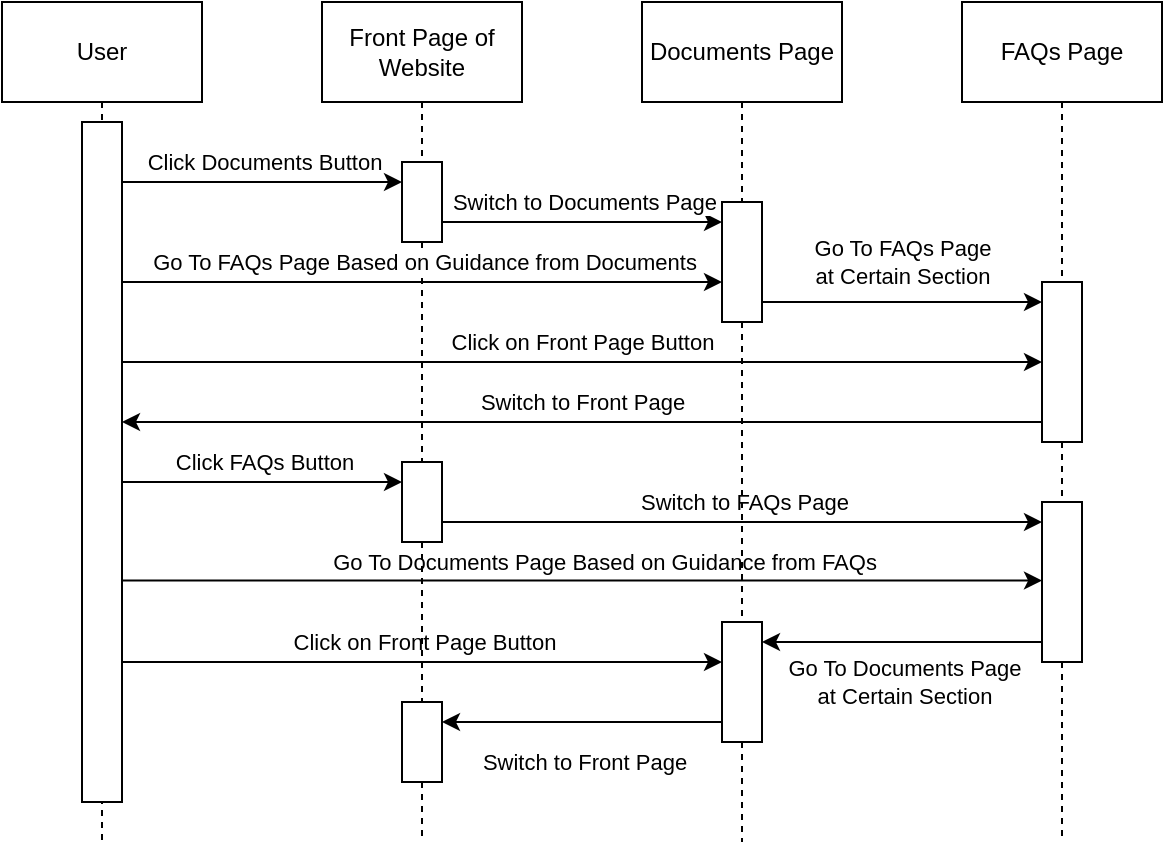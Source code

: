 <mxfile>
    <diagram id="Yf7Ss8ycTkI99_R5utLM" name="Page-1">
        <mxGraphModel dx="669" dy="496" grid="1" gridSize="10" guides="1" tooltips="1" connect="1" arrows="1" fold="1" page="1" pageScale="1" pageWidth="850" pageHeight="1100" math="0" shadow="0">
            <root>
                <mxCell id="0"/>
                <mxCell id="1" parent="0"/>
                <mxCell id="4" style="edgeStyle=none;html=1;exitX=0.5;exitY=1;exitDx=0;exitDy=0;endArrow=none;endFill=0;dashed=1;" parent="1" source="2" edge="1">
                    <mxGeometry relative="1" as="geometry">
                        <mxPoint x="120" y="480" as="targetPoint"/>
                    </mxGeometry>
                </mxCell>
                <mxCell id="2" value="User" style="whiteSpace=wrap;html=1;" parent="1" vertex="1">
                    <mxGeometry x="70" y="60" width="100" height="50" as="geometry"/>
                </mxCell>
                <mxCell id="5" style="edgeStyle=none;html=1;exitX=0.5;exitY=1;exitDx=0;exitDy=0;endArrow=none;endFill=0;dashed=1;" parent="1" source="63" edge="1">
                    <mxGeometry relative="1" as="geometry">
                        <mxPoint x="280" y="480" as="targetPoint"/>
                    </mxGeometry>
                </mxCell>
                <mxCell id="6" value="Front Page of Website" style="whiteSpace=wrap;html=1;" parent="1" vertex="1">
                    <mxGeometry x="230" y="60" width="100" height="50" as="geometry"/>
                </mxCell>
                <mxCell id="7" style="edgeStyle=none;html=1;exitX=0.5;exitY=1;exitDx=0;exitDy=0;endArrow=none;endFill=0;dashed=1;" parent="1" source="57" edge="1">
                    <mxGeometry relative="1" as="geometry">
                        <mxPoint x="440" y="480" as="targetPoint"/>
                    </mxGeometry>
                </mxCell>
                <mxCell id="8" value="Documents Page" style="whiteSpace=wrap;html=1;" parent="1" vertex="1">
                    <mxGeometry x="390" y="60" width="100" height="50" as="geometry"/>
                </mxCell>
                <mxCell id="9" style="edgeStyle=none;html=1;exitX=0.5;exitY=1;exitDx=0;exitDy=0;endArrow=none;endFill=0;dashed=1;" parent="1" source="51" edge="1">
                    <mxGeometry relative="1" as="geometry">
                        <mxPoint x="600" y="480" as="targetPoint"/>
                    </mxGeometry>
                </mxCell>
                <mxCell id="10" value="FAQs Page" style="whiteSpace=wrap;html=1;" parent="1" vertex="1">
                    <mxGeometry x="550" y="60" width="100" height="50" as="geometry"/>
                </mxCell>
                <mxCell id="13" value="" style="whiteSpace=wrap;html=1;" parent="1" vertex="1">
                    <mxGeometry x="110" y="120" width="20" height="340" as="geometry"/>
                </mxCell>
                <mxCell id="15" value="" style="edgeStyle=none;html=1;exitX=0.5;exitY=1;exitDx=0;exitDy=0;endArrow=none;endFill=0;dashed=1;" parent="1" source="6" target="14" edge="1">
                    <mxGeometry relative="1" as="geometry">
                        <mxPoint x="280" y="440" as="targetPoint"/>
                        <mxPoint x="280" y="110" as="sourcePoint"/>
                    </mxGeometry>
                </mxCell>
                <mxCell id="14" value="" style="whiteSpace=wrap;html=1;" parent="1" vertex="1">
                    <mxGeometry x="270" y="140" width="20" height="40" as="geometry"/>
                </mxCell>
                <mxCell id="16" value="" style="edgeStyle=none;orthogonalLoop=1;jettySize=auto;html=1;entryX=0;entryY=0.25;entryDx=0;entryDy=0;" parent="1" target="14" edge="1">
                    <mxGeometry width="80" relative="1" as="geometry">
                        <mxPoint x="130" y="150" as="sourcePoint"/>
                        <mxPoint x="210" y="150" as="targetPoint"/>
                        <Array as="points"/>
                    </mxGeometry>
                </mxCell>
                <mxCell id="17" value="Click Document&lt;span style=&quot;background-color: light-dark(#ffffff, var(--ge-dark-color, #121212));&quot;&gt;s Button&lt;/span&gt;" style="edgeLabel;html=1;align=center;verticalAlign=middle;resizable=0;points=[];" parent="16" vertex="1" connectable="0">
                    <mxGeometry x="0.135" relative="1" as="geometry">
                        <mxPoint x="-9" y="-10" as="offset"/>
                    </mxGeometry>
                </mxCell>
                <mxCell id="20" value="" style="edgeStyle=none;html=1;exitX=0.5;exitY=1;exitDx=0;exitDy=0;endArrow=none;endFill=0;dashed=1;" parent="1" source="8" target="18" edge="1">
                    <mxGeometry relative="1" as="geometry">
                        <mxPoint x="440" y="440" as="targetPoint"/>
                        <mxPoint x="440" y="110" as="sourcePoint"/>
                    </mxGeometry>
                </mxCell>
                <mxCell id="18" value="" style="whiteSpace=wrap;html=1;" parent="1" vertex="1">
                    <mxGeometry x="430" y="160" width="20" height="60" as="geometry"/>
                </mxCell>
                <mxCell id="21" value="" style="edgeStyle=none;orthogonalLoop=1;jettySize=auto;html=1;entryX=0;entryY=0.25;entryDx=0;entryDy=0;" parent="1" edge="1">
                    <mxGeometry width="80" relative="1" as="geometry">
                        <mxPoint x="290" y="170" as="sourcePoint"/>
                        <mxPoint x="430" y="170" as="targetPoint"/>
                        <Array as="points"/>
                    </mxGeometry>
                </mxCell>
                <mxCell id="22" value="Switch to Documents Page" style="edgeLabel;html=1;align=center;verticalAlign=middle;resizable=0;points=[];" parent="21" vertex="1" connectable="0">
                    <mxGeometry x="0.135" relative="1" as="geometry">
                        <mxPoint x="-9" y="-10" as="offset"/>
                    </mxGeometry>
                </mxCell>
                <mxCell id="27" value="" style="edgeStyle=none;html=1;exitX=0.5;exitY=1;exitDx=0;exitDy=0;endArrow=none;endFill=0;dashed=1;" parent="1" source="10" target="25" edge="1">
                    <mxGeometry relative="1" as="geometry">
                        <mxPoint x="600" y="440" as="targetPoint"/>
                        <mxPoint x="600" y="110" as="sourcePoint"/>
                    </mxGeometry>
                </mxCell>
                <mxCell id="25" value="" style="whiteSpace=wrap;html=1;" parent="1" vertex="1">
                    <mxGeometry x="590" y="200" width="20" height="80" as="geometry"/>
                </mxCell>
                <mxCell id="29" value="" style="edgeStyle=none;html=1;exitX=0.5;exitY=1;exitDx=0;exitDy=0;endArrow=none;endFill=0;dashed=1;" parent="1" source="14" target="28" edge="1">
                    <mxGeometry relative="1" as="geometry">
                        <mxPoint x="280" y="440" as="targetPoint"/>
                        <mxPoint x="280" y="180" as="sourcePoint"/>
                    </mxGeometry>
                </mxCell>
                <mxCell id="28" value="" style="whiteSpace=wrap;html=1;" parent="1" vertex="1">
                    <mxGeometry x="270" y="290" width="20" height="40" as="geometry"/>
                </mxCell>
                <mxCell id="30" value="" style="edgeStyle=none;orthogonalLoop=1;jettySize=auto;html=1;entryX=0;entryY=0.25;entryDx=0;entryDy=0;" parent="1" edge="1">
                    <mxGeometry width="80" relative="1" as="geometry">
                        <mxPoint x="450" y="210" as="sourcePoint"/>
                        <mxPoint x="590" y="210" as="targetPoint"/>
                        <Array as="points"/>
                    </mxGeometry>
                </mxCell>
                <mxCell id="31" value="Go To FAQs Page&lt;div&gt;at Certain Section&lt;/div&gt;" style="edgeLabel;html=1;align=center;verticalAlign=middle;resizable=0;points=[];" parent="30" vertex="1" connectable="0">
                    <mxGeometry x="0.135" relative="1" as="geometry">
                        <mxPoint x="-10" y="-20" as="offset"/>
                    </mxGeometry>
                </mxCell>
                <mxCell id="40" value="" style="edgeStyle=none;orthogonalLoop=1;jettySize=auto;html=1;" parent="1" edge="1">
                    <mxGeometry width="80" relative="1" as="geometry">
                        <mxPoint x="590" y="270" as="sourcePoint"/>
                        <mxPoint x="130" y="270" as="targetPoint"/>
                        <Array as="points"/>
                    </mxGeometry>
                </mxCell>
                <mxCell id="41" value="Switch to Front Page" style="edgeLabel;html=1;align=center;verticalAlign=middle;resizable=0;points=[];" parent="40" vertex="1" connectable="0">
                    <mxGeometry x="0.135" relative="1" as="geometry">
                        <mxPoint x="31" y="-10" as="offset"/>
                    </mxGeometry>
                </mxCell>
                <mxCell id="42" value="" style="edgeStyle=none;orthogonalLoop=1;jettySize=auto;html=1;" edge="1" parent="1">
                    <mxGeometry width="80" relative="1" as="geometry">
                        <mxPoint x="130" y="200" as="sourcePoint"/>
                        <mxPoint x="430" y="200" as="targetPoint"/>
                        <Array as="points"/>
                    </mxGeometry>
                </mxCell>
                <mxCell id="43" value="Go To FAQs Page Based on Guidance from Documents" style="edgeLabel;html=1;align=center;verticalAlign=middle;resizable=0;points=[];" vertex="1" connectable="0" parent="42">
                    <mxGeometry x="0.135" relative="1" as="geometry">
                        <mxPoint x="-20" y="-10" as="offset"/>
                    </mxGeometry>
                </mxCell>
                <mxCell id="44" value="" style="edgeStyle=none;orthogonalLoop=1;jettySize=auto;html=1;" edge="1" parent="1">
                    <mxGeometry width="80" relative="1" as="geometry">
                        <mxPoint x="130" y="240" as="sourcePoint"/>
                        <mxPoint x="590" y="240" as="targetPoint"/>
                        <Array as="points"/>
                    </mxGeometry>
                </mxCell>
                <mxCell id="45" value="Click on Front Page Button" style="edgeLabel;html=1;align=center;verticalAlign=middle;resizable=0;points=[];" vertex="1" connectable="0" parent="44">
                    <mxGeometry x="0.135" relative="1" as="geometry">
                        <mxPoint x="-31" y="-10" as="offset"/>
                    </mxGeometry>
                </mxCell>
                <mxCell id="46" value="" style="edgeStyle=none;orthogonalLoop=1;jettySize=auto;html=1;entryX=0;entryY=0.25;entryDx=0;entryDy=0;" edge="1" parent="1">
                    <mxGeometry width="80" relative="1" as="geometry">
                        <mxPoint x="130" y="300" as="sourcePoint"/>
                        <mxPoint x="270" y="300" as="targetPoint"/>
                        <Array as="points"/>
                    </mxGeometry>
                </mxCell>
                <mxCell id="47" value="Click FAQs&lt;span style=&quot;background-color: light-dark(#ffffff, var(--ge-dark-color, #121212));&quot;&gt;&amp;nbsp;Button&lt;/span&gt;" style="edgeLabel;html=1;align=center;verticalAlign=middle;resizable=0;points=[];" vertex="1" connectable="0" parent="46">
                    <mxGeometry x="0.135" relative="1" as="geometry">
                        <mxPoint x="-9" y="-10" as="offset"/>
                    </mxGeometry>
                </mxCell>
                <mxCell id="49" value="" style="edgeStyle=none;orthogonalLoop=1;jettySize=auto;html=1;" edge="1" parent="1">
                    <mxGeometry width="80" relative="1" as="geometry">
                        <mxPoint x="290" y="320" as="sourcePoint"/>
                        <mxPoint x="590" y="320" as="targetPoint"/>
                        <Array as="points"/>
                    </mxGeometry>
                </mxCell>
                <mxCell id="50" value="Switch to FAQs Page" style="edgeLabel;html=1;align=center;verticalAlign=middle;resizable=0;points=[];" vertex="1" connectable="0" parent="49">
                    <mxGeometry x="0.135" relative="1" as="geometry">
                        <mxPoint x="-20" y="-10" as="offset"/>
                    </mxGeometry>
                </mxCell>
                <mxCell id="52" value="" style="edgeStyle=none;html=1;exitX=0.5;exitY=1;exitDx=0;exitDy=0;endArrow=none;endFill=0;dashed=1;" edge="1" parent="1" source="25" target="51">
                    <mxGeometry relative="1" as="geometry">
                        <mxPoint x="600" y="440" as="targetPoint"/>
                        <mxPoint x="600" y="280" as="sourcePoint"/>
                    </mxGeometry>
                </mxCell>
                <mxCell id="51" value="" style="whiteSpace=wrap;html=1;" vertex="1" parent="1">
                    <mxGeometry x="590" y="310" width="20" height="80" as="geometry"/>
                </mxCell>
                <mxCell id="53" value="" style="edgeStyle=none;orthogonalLoop=1;jettySize=auto;html=1;" edge="1" parent="1">
                    <mxGeometry width="80" relative="1" as="geometry">
                        <mxPoint x="130" y="349.29" as="sourcePoint"/>
                        <mxPoint x="590" y="349.29" as="targetPoint"/>
                        <Array as="points"/>
                    </mxGeometry>
                </mxCell>
                <mxCell id="54" value="Go To Documents Page Based on Guidance from FAQs" style="edgeLabel;html=1;align=center;verticalAlign=middle;resizable=0;points=[];" vertex="1" connectable="0" parent="53">
                    <mxGeometry x="0.135" relative="1" as="geometry">
                        <mxPoint x="-20" y="-10" as="offset"/>
                    </mxGeometry>
                </mxCell>
                <mxCell id="55" value="" style="edgeStyle=none;orthogonalLoop=1;jettySize=auto;html=1;" edge="1" parent="1">
                    <mxGeometry width="80" relative="1" as="geometry">
                        <mxPoint x="590" y="380" as="sourcePoint"/>
                        <mxPoint x="450" y="380" as="targetPoint"/>
                        <Array as="points"/>
                    </mxGeometry>
                </mxCell>
                <mxCell id="56" value="Go To Documents Page&lt;div&gt;at Certain Section&lt;/div&gt;" style="edgeLabel;html=1;align=center;verticalAlign=middle;resizable=0;points=[];" vertex="1" connectable="0" parent="55">
                    <mxGeometry x="0.135" relative="1" as="geometry">
                        <mxPoint x="10" y="20" as="offset"/>
                    </mxGeometry>
                </mxCell>
                <mxCell id="58" value="" style="edgeStyle=none;html=1;exitX=0.5;exitY=1;exitDx=0;exitDy=0;endArrow=none;endFill=0;dashed=1;" edge="1" parent="1" source="18" target="57">
                    <mxGeometry relative="1" as="geometry">
                        <mxPoint x="440" y="440" as="targetPoint"/>
                        <mxPoint x="440" y="220" as="sourcePoint"/>
                    </mxGeometry>
                </mxCell>
                <mxCell id="57" value="" style="whiteSpace=wrap;html=1;" vertex="1" parent="1">
                    <mxGeometry x="430" y="370" width="20" height="60" as="geometry"/>
                </mxCell>
                <mxCell id="59" value="" style="edgeStyle=none;orthogonalLoop=1;jettySize=auto;html=1;" edge="1" parent="1">
                    <mxGeometry width="80" relative="1" as="geometry">
                        <mxPoint x="130" y="390" as="sourcePoint"/>
                        <mxPoint x="430" y="390" as="targetPoint"/>
                        <Array as="points"/>
                    </mxGeometry>
                </mxCell>
                <mxCell id="60" value="Click on Front Page Button" style="edgeLabel;html=1;align=center;verticalAlign=middle;resizable=0;points=[];" vertex="1" connectable="0" parent="59">
                    <mxGeometry x="0.135" relative="1" as="geometry">
                        <mxPoint x="-20" y="-10" as="offset"/>
                    </mxGeometry>
                </mxCell>
                <mxCell id="61" value="" style="edgeStyle=none;orthogonalLoop=1;jettySize=auto;html=1;" edge="1" parent="1">
                    <mxGeometry width="80" relative="1" as="geometry">
                        <mxPoint x="430" y="420" as="sourcePoint"/>
                        <mxPoint x="290" y="420" as="targetPoint"/>
                        <Array as="points"/>
                    </mxGeometry>
                </mxCell>
                <mxCell id="62" value="Switch to Front Page" style="edgeLabel;html=1;align=center;verticalAlign=middle;resizable=0;points=[];" vertex="1" connectable="0" parent="61">
                    <mxGeometry x="0.135" relative="1" as="geometry">
                        <mxPoint x="10" y="20" as="offset"/>
                    </mxGeometry>
                </mxCell>
                <mxCell id="67" value="" style="edgeStyle=none;html=1;exitX=0.5;exitY=1;exitDx=0;exitDy=0;endArrow=none;endFill=0;dashed=1;" edge="1" parent="1" source="28" target="63">
                    <mxGeometry relative="1" as="geometry">
                        <mxPoint x="280" y="480" as="targetPoint"/>
                        <mxPoint x="280" y="330" as="sourcePoint"/>
                    </mxGeometry>
                </mxCell>
                <mxCell id="63" value="" style="whiteSpace=wrap;html=1;" vertex="1" parent="1">
                    <mxGeometry x="270" y="410" width="20" height="40" as="geometry"/>
                </mxCell>
            </root>
        </mxGraphModel>
    </diagram>
</mxfile>